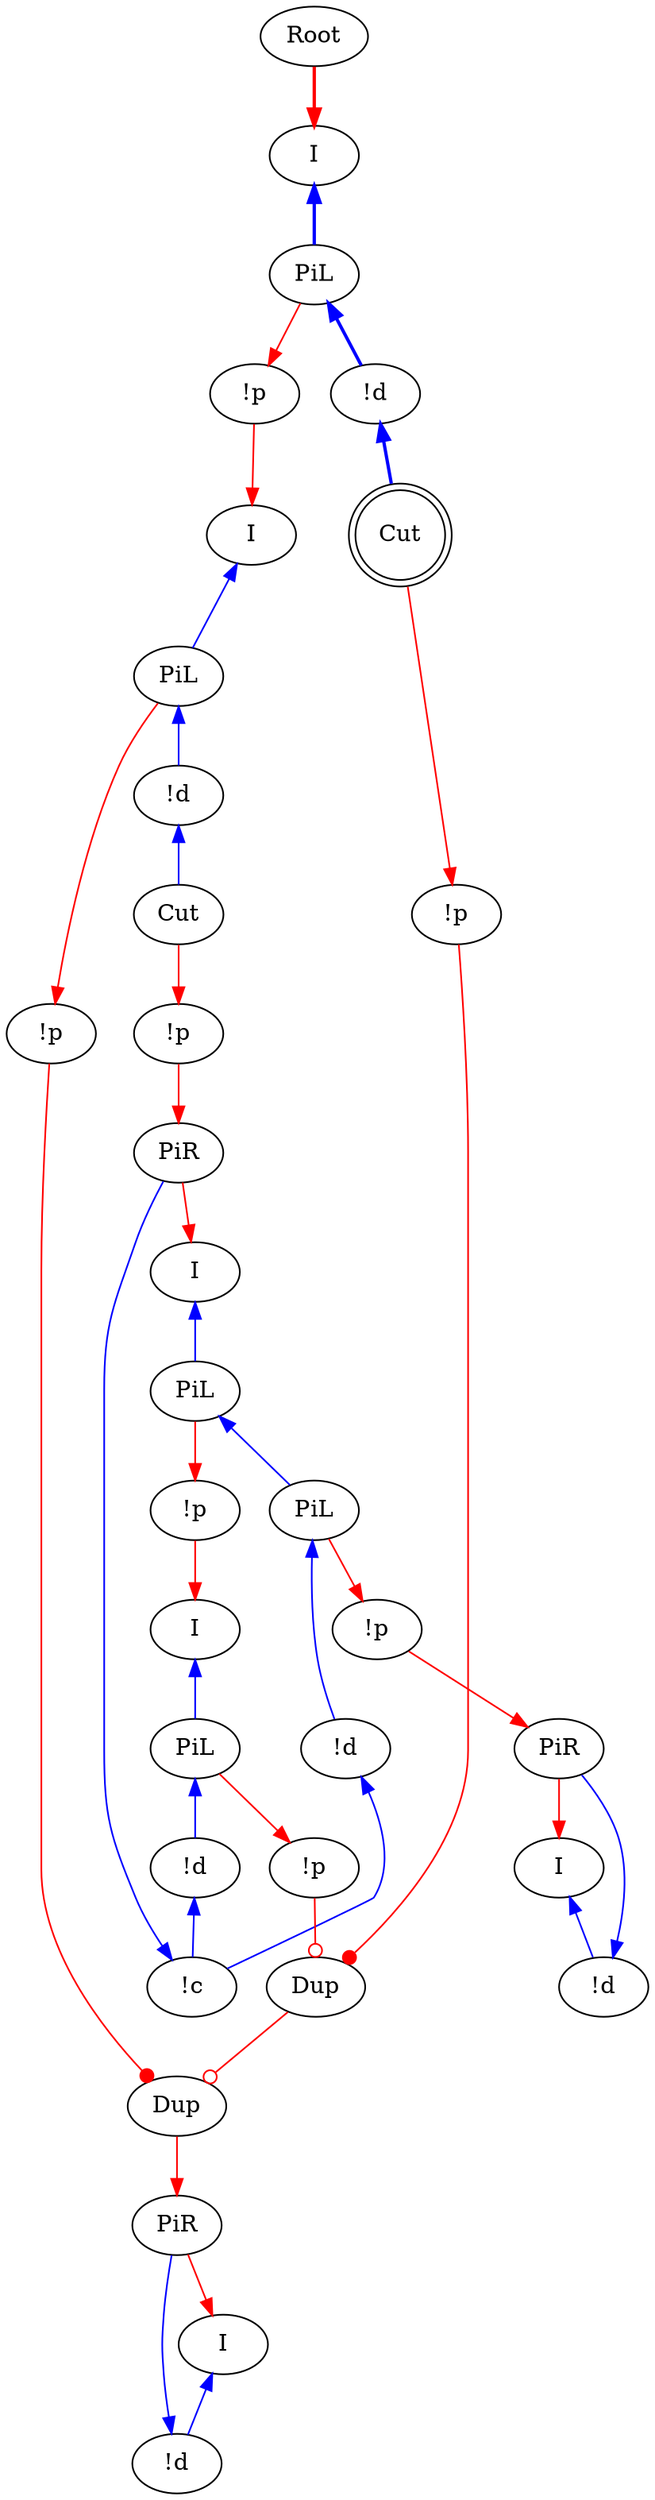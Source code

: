 digraph {
"Root0" [label="Root"]
"I0" [label="I"]
"!p0" [label="!p"]
"Cut0" [label="Cut"]
"PiR0" [label="PiR"]
"!c0" [label="!c"]
"!d0" [label="!d"]
"PiL0" [label="PiL"]
"PiL1" [label="PiL"]
"I1" [label="I"]
"PiR1" [label="PiR"]
"!d1" [label="!d"]
"I2" [label="I"]
"!d2" [label="!d"]
"!p1" [label="!p"]
"PiR2" [label="PiR"]
"!d3" [label="!d"]
"I3" [label="I"]
"!p2" [label="!p"]
"!p3" [label="!p"]
"!d4" [label="!d"]
"PiL2" [label="PiL"]
"I4" [label="I"]
"!d5" [label="!d"]
"PiL3" [label="PiL"]
"I5" [label="I"]
"Cut1" [label="Cut",shape=doublecircle]
"PiL4" [label="PiL"]
"!p4" [label="!p"]
"Dup2_0" [label="Dup"]
"!p5" [label="!p"]
"!p6" [label="!p"]
"Dup3_0" [label="Dup"]
"PiL2" -> "!p4"[color=red,tooltip="e100"]
"PiL3" -> "!d5"[color=blue,tooltip="e103",dir=back]
"I5" -> "PiL3"[color=blue,tooltip="e105",dir=back]
"Cut1" -> "!p5"[color=red,tooltip="e106"]
"PiL3" -> "!p6"[color=red,tooltip="e107"]
"!p4" -> "Dup2_0"[color=red,tooltip="e108",arrowhead=dot]
"Dup3_0" -> "Dup2_0"[color=red,tooltip="e109",arrowhead=odot]
"!p5" -> "Dup3_0"[color=red,tooltip="e110",arrowhead=dot]
"!p6" -> "Dup3_0"[color=red,tooltip="e111",arrowhead=odot]
"!d4" -> "Cut0"[color=blue,tooltip="e23",dir=back]
"I0" -> "PiL4"[color=blue,tooltip="e32",penwidth=2,dir=back]
"PiL4" -> "!p2"[color=red,tooltip="e34"]
"Cut0" -> "!p0"[color=red,tooltip="e37"]
"!p0" -> "PiR0"[color=red,tooltip="e39"]
"!c0" -> "PiR0"[color=blue,tooltip="e41",dir=back]
"PiR0" -> "I1"[color=red,tooltip="e43"]
"!d0" -> "!c0"[color=blue,tooltip="e46",dir=back]
"!d5" -> "!c0"[color=blue,tooltip="e47",dir=back]
"PiL0" -> "!d0"[color=blue,tooltip="e49",dir=back]
"PiL1" -> "PiL0"[color=blue,tooltip="e51",dir=back]
"PiL0" -> "!p1"[color=red,tooltip="e53"]
"I1" -> "PiL1"[color=blue,tooltip="e55",dir=back]
"PiL1" -> "!p3"[color=red,tooltip="e57"]
"Dup2_0" -> "PiR1"[color=red,tooltip="e59"]
"!d1" -> "PiR1"[color=blue,tooltip="e67",dir=back]
"PiR1" -> "I2"[color=red,tooltip="e69"]
"!d2" -> "Cut1"[color=blue,tooltip="e75",penwidth=2,dir=back]
"I2" -> "!d1"[color=blue,tooltip="e79",dir=back]
"PiL4" -> "!d2"[color=blue,tooltip="e83",penwidth=2,dir=back]
"!p1" -> "PiR2"[color=red,tooltip="e85"]
"!d3" -> "PiR2"[color=blue,tooltip="e87",dir=back]
"PiR2" -> "I3"[color=red,tooltip="e89"]
"I3" -> "!d3"[color=blue,tooltip="e91",dir=back]
"!p2" -> "I4"[color=red,tooltip="e92"]
"!p3" -> "I5"[color=red,tooltip="e95"]
"PiL2" -> "!d4"[color=blue,tooltip="e96",dir=back]
"I4" -> "PiL2"[color=blue,tooltip="e98",dir=back]
"Root0" -> "I0"[color=red,tooltip="rettop",penwidth=2]
}
